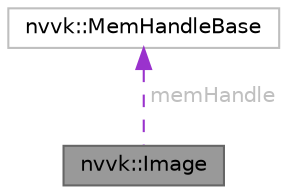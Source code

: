 digraph "nvvk::Image"
{
 // LATEX_PDF_SIZE
  bgcolor="transparent";
  edge [fontname=Helvetica,fontsize=10,labelfontname=Helvetica,labelfontsize=10];
  node [fontname=Helvetica,fontsize=10,shape=box,height=0.2,width=0.4];
  Node1 [id="Node000001",label="nvvk::Image",height=0.2,width=0.4,color="gray40", fillcolor="grey60", style="filled", fontcolor="black",tooltip=" "];
  Node2 -> Node1 [id="edge1_Node000001_Node000002",dir="back",color="darkorchid3",style="dashed",tooltip=" ",label=" memHandle",fontcolor="grey" ];
  Node2 [id="Node000002",label="nvvk::MemHandleBase",height=0.2,width=0.4,color="grey75", fillcolor="white", style="filled",URL="$classnvvk_1_1_mem_handle_base.html",tooltip=" "];
}
